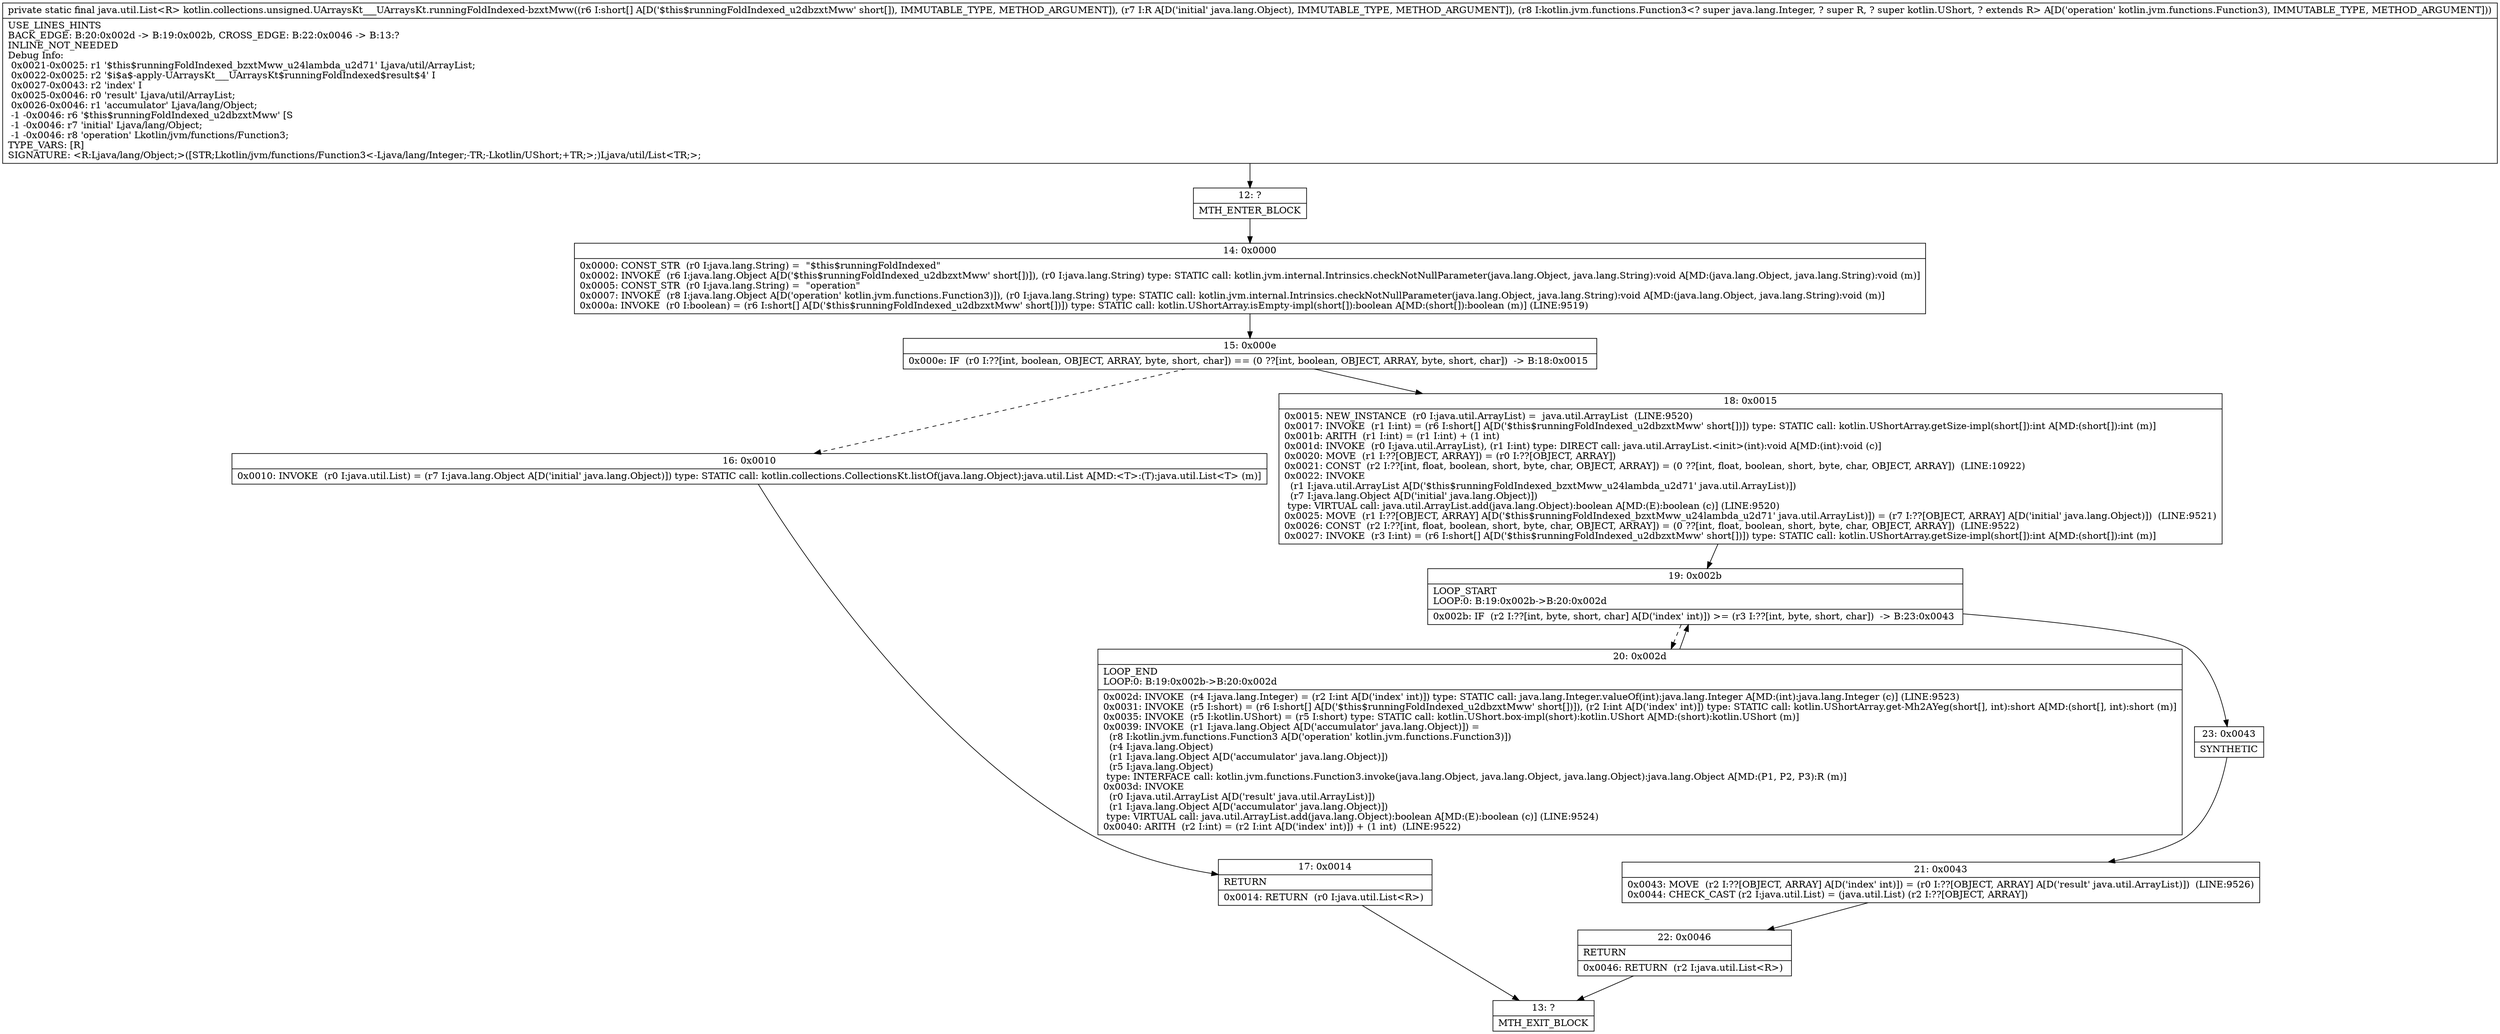 digraph "CFG forkotlin.collections.unsigned.UArraysKt___UArraysKt.runningFoldIndexed\-bzxtMww([SLjava\/lang\/Object;Lkotlin\/jvm\/functions\/Function3;)Ljava\/util\/List;" {
Node_12 [shape=record,label="{12\:\ ?|MTH_ENTER_BLOCK\l}"];
Node_14 [shape=record,label="{14\:\ 0x0000|0x0000: CONST_STR  (r0 I:java.lang.String) =  \"$this$runningFoldIndexed\" \l0x0002: INVOKE  (r6 I:java.lang.Object A[D('$this$runningFoldIndexed_u2dbzxtMww' short[])]), (r0 I:java.lang.String) type: STATIC call: kotlin.jvm.internal.Intrinsics.checkNotNullParameter(java.lang.Object, java.lang.String):void A[MD:(java.lang.Object, java.lang.String):void (m)]\l0x0005: CONST_STR  (r0 I:java.lang.String) =  \"operation\" \l0x0007: INVOKE  (r8 I:java.lang.Object A[D('operation' kotlin.jvm.functions.Function3)]), (r0 I:java.lang.String) type: STATIC call: kotlin.jvm.internal.Intrinsics.checkNotNullParameter(java.lang.Object, java.lang.String):void A[MD:(java.lang.Object, java.lang.String):void (m)]\l0x000a: INVOKE  (r0 I:boolean) = (r6 I:short[] A[D('$this$runningFoldIndexed_u2dbzxtMww' short[])]) type: STATIC call: kotlin.UShortArray.isEmpty\-impl(short[]):boolean A[MD:(short[]):boolean (m)] (LINE:9519)\l}"];
Node_15 [shape=record,label="{15\:\ 0x000e|0x000e: IF  (r0 I:??[int, boolean, OBJECT, ARRAY, byte, short, char]) == (0 ??[int, boolean, OBJECT, ARRAY, byte, short, char])  \-\> B:18:0x0015 \l}"];
Node_16 [shape=record,label="{16\:\ 0x0010|0x0010: INVOKE  (r0 I:java.util.List) = (r7 I:java.lang.Object A[D('initial' java.lang.Object)]) type: STATIC call: kotlin.collections.CollectionsKt.listOf(java.lang.Object):java.util.List A[MD:\<T\>:(T):java.util.List\<T\> (m)]\l}"];
Node_17 [shape=record,label="{17\:\ 0x0014|RETURN\l|0x0014: RETURN  (r0 I:java.util.List\<R\>) \l}"];
Node_13 [shape=record,label="{13\:\ ?|MTH_EXIT_BLOCK\l}"];
Node_18 [shape=record,label="{18\:\ 0x0015|0x0015: NEW_INSTANCE  (r0 I:java.util.ArrayList) =  java.util.ArrayList  (LINE:9520)\l0x0017: INVOKE  (r1 I:int) = (r6 I:short[] A[D('$this$runningFoldIndexed_u2dbzxtMww' short[])]) type: STATIC call: kotlin.UShortArray.getSize\-impl(short[]):int A[MD:(short[]):int (m)]\l0x001b: ARITH  (r1 I:int) = (r1 I:int) + (1 int) \l0x001d: INVOKE  (r0 I:java.util.ArrayList), (r1 I:int) type: DIRECT call: java.util.ArrayList.\<init\>(int):void A[MD:(int):void (c)]\l0x0020: MOVE  (r1 I:??[OBJECT, ARRAY]) = (r0 I:??[OBJECT, ARRAY]) \l0x0021: CONST  (r2 I:??[int, float, boolean, short, byte, char, OBJECT, ARRAY]) = (0 ??[int, float, boolean, short, byte, char, OBJECT, ARRAY])  (LINE:10922)\l0x0022: INVOKE  \l  (r1 I:java.util.ArrayList A[D('$this$runningFoldIndexed_bzxtMww_u24lambda_u2d71' java.util.ArrayList)])\l  (r7 I:java.lang.Object A[D('initial' java.lang.Object)])\l type: VIRTUAL call: java.util.ArrayList.add(java.lang.Object):boolean A[MD:(E):boolean (c)] (LINE:9520)\l0x0025: MOVE  (r1 I:??[OBJECT, ARRAY] A[D('$this$runningFoldIndexed_bzxtMww_u24lambda_u2d71' java.util.ArrayList)]) = (r7 I:??[OBJECT, ARRAY] A[D('initial' java.lang.Object)])  (LINE:9521)\l0x0026: CONST  (r2 I:??[int, float, boolean, short, byte, char, OBJECT, ARRAY]) = (0 ??[int, float, boolean, short, byte, char, OBJECT, ARRAY])  (LINE:9522)\l0x0027: INVOKE  (r3 I:int) = (r6 I:short[] A[D('$this$runningFoldIndexed_u2dbzxtMww' short[])]) type: STATIC call: kotlin.UShortArray.getSize\-impl(short[]):int A[MD:(short[]):int (m)]\l}"];
Node_19 [shape=record,label="{19\:\ 0x002b|LOOP_START\lLOOP:0: B:19:0x002b\-\>B:20:0x002d\l|0x002b: IF  (r2 I:??[int, byte, short, char] A[D('index' int)]) \>= (r3 I:??[int, byte, short, char])  \-\> B:23:0x0043 \l}"];
Node_20 [shape=record,label="{20\:\ 0x002d|LOOP_END\lLOOP:0: B:19:0x002b\-\>B:20:0x002d\l|0x002d: INVOKE  (r4 I:java.lang.Integer) = (r2 I:int A[D('index' int)]) type: STATIC call: java.lang.Integer.valueOf(int):java.lang.Integer A[MD:(int):java.lang.Integer (c)] (LINE:9523)\l0x0031: INVOKE  (r5 I:short) = (r6 I:short[] A[D('$this$runningFoldIndexed_u2dbzxtMww' short[])]), (r2 I:int A[D('index' int)]) type: STATIC call: kotlin.UShortArray.get\-Mh2AYeg(short[], int):short A[MD:(short[], int):short (m)]\l0x0035: INVOKE  (r5 I:kotlin.UShort) = (r5 I:short) type: STATIC call: kotlin.UShort.box\-impl(short):kotlin.UShort A[MD:(short):kotlin.UShort (m)]\l0x0039: INVOKE  (r1 I:java.lang.Object A[D('accumulator' java.lang.Object)]) = \l  (r8 I:kotlin.jvm.functions.Function3 A[D('operation' kotlin.jvm.functions.Function3)])\l  (r4 I:java.lang.Object)\l  (r1 I:java.lang.Object A[D('accumulator' java.lang.Object)])\l  (r5 I:java.lang.Object)\l type: INTERFACE call: kotlin.jvm.functions.Function3.invoke(java.lang.Object, java.lang.Object, java.lang.Object):java.lang.Object A[MD:(P1, P2, P3):R (m)]\l0x003d: INVOKE  \l  (r0 I:java.util.ArrayList A[D('result' java.util.ArrayList)])\l  (r1 I:java.lang.Object A[D('accumulator' java.lang.Object)])\l type: VIRTUAL call: java.util.ArrayList.add(java.lang.Object):boolean A[MD:(E):boolean (c)] (LINE:9524)\l0x0040: ARITH  (r2 I:int) = (r2 I:int A[D('index' int)]) + (1 int)  (LINE:9522)\l}"];
Node_23 [shape=record,label="{23\:\ 0x0043|SYNTHETIC\l}"];
Node_21 [shape=record,label="{21\:\ 0x0043|0x0043: MOVE  (r2 I:??[OBJECT, ARRAY] A[D('index' int)]) = (r0 I:??[OBJECT, ARRAY] A[D('result' java.util.ArrayList)])  (LINE:9526)\l0x0044: CHECK_CAST (r2 I:java.util.List) = (java.util.List) (r2 I:??[OBJECT, ARRAY]) \l}"];
Node_22 [shape=record,label="{22\:\ 0x0046|RETURN\l|0x0046: RETURN  (r2 I:java.util.List\<R\>) \l}"];
MethodNode[shape=record,label="{private static final java.util.List\<R\> kotlin.collections.unsigned.UArraysKt___UArraysKt.runningFoldIndexed\-bzxtMww((r6 I:short[] A[D('$this$runningFoldIndexed_u2dbzxtMww' short[]), IMMUTABLE_TYPE, METHOD_ARGUMENT]), (r7 I:R A[D('initial' java.lang.Object), IMMUTABLE_TYPE, METHOD_ARGUMENT]), (r8 I:kotlin.jvm.functions.Function3\<? super java.lang.Integer, ? super R, ? super kotlin.UShort, ? extends R\> A[D('operation' kotlin.jvm.functions.Function3), IMMUTABLE_TYPE, METHOD_ARGUMENT]))  | USE_LINES_HINTS\lBACK_EDGE: B:20:0x002d \-\> B:19:0x002b, CROSS_EDGE: B:22:0x0046 \-\> B:13:?\lINLINE_NOT_NEEDED\lDebug Info:\l  0x0021\-0x0025: r1 '$this$runningFoldIndexed_bzxtMww_u24lambda_u2d71' Ljava\/util\/ArrayList;\l  0x0022\-0x0025: r2 '$i$a$\-apply\-UArraysKt___UArraysKt$runningFoldIndexed$result$4' I\l  0x0027\-0x0043: r2 'index' I\l  0x0025\-0x0046: r0 'result' Ljava\/util\/ArrayList;\l  0x0026\-0x0046: r1 'accumulator' Ljava\/lang\/Object;\l  \-1 \-0x0046: r6 '$this$runningFoldIndexed_u2dbzxtMww' [S\l  \-1 \-0x0046: r7 'initial' Ljava\/lang\/Object;\l  \-1 \-0x0046: r8 'operation' Lkotlin\/jvm\/functions\/Function3;\lTYPE_VARS: [R]\lSIGNATURE: \<R:Ljava\/lang\/Object;\>([STR;Lkotlin\/jvm\/functions\/Function3\<\-Ljava\/lang\/Integer;\-TR;\-Lkotlin\/UShort;+TR;\>;)Ljava\/util\/List\<TR;\>;\l}"];
MethodNode -> Node_12;Node_12 -> Node_14;
Node_14 -> Node_15;
Node_15 -> Node_16[style=dashed];
Node_15 -> Node_18;
Node_16 -> Node_17;
Node_17 -> Node_13;
Node_18 -> Node_19;
Node_19 -> Node_20[style=dashed];
Node_19 -> Node_23;
Node_20 -> Node_19;
Node_23 -> Node_21;
Node_21 -> Node_22;
Node_22 -> Node_13;
}

